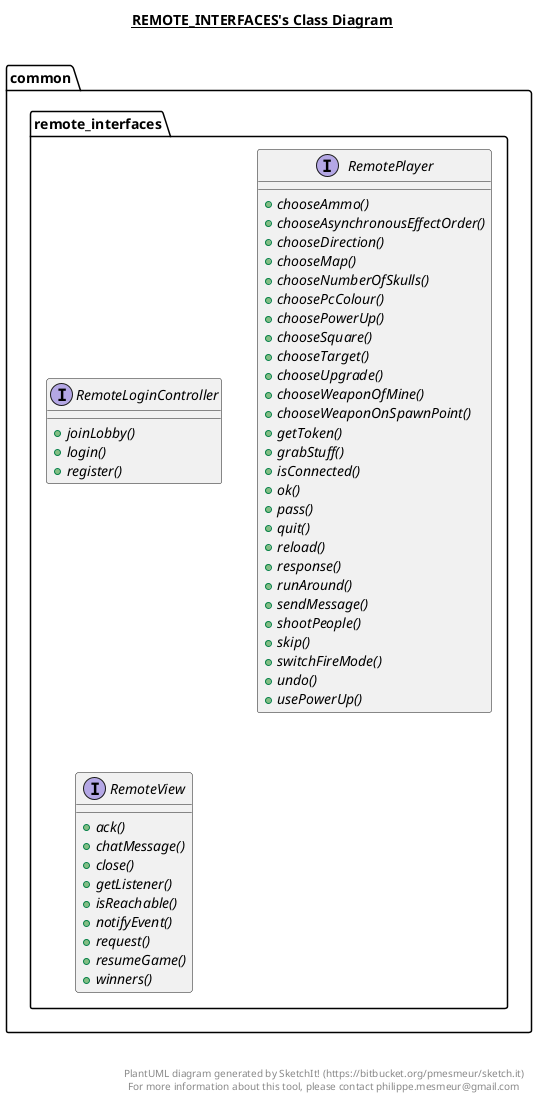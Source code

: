 @startuml

title __REMOTE_INTERFACES's Class Diagram__\n

  namespace common {
    namespace remote_interfaces {
      interface common.remote_interfaces.RemoteLoginController {
          {abstract} + joinLobby()
          {abstract} + login()
          {abstract} + register()
      }
    }
  }
  

  namespace common {
    namespace remote_interfaces {
      interface common.remote_interfaces.RemotePlayer {
          {abstract} + chooseAmmo()
          {abstract} + chooseAsynchronousEffectOrder()
          {abstract} + chooseDirection()
          {abstract} + chooseMap()
          {abstract} + chooseNumberOfSkulls()
          {abstract} + choosePcColour()
          {abstract} + choosePowerUp()
          {abstract} + chooseSquare()
          {abstract} + chooseTarget()
          {abstract} + chooseUpgrade()
          {abstract} + chooseWeaponOfMine()
          {abstract} + chooseWeaponOnSpawnPoint()
          {abstract} + getToken()
          {abstract} + grabStuff()
          {abstract} + isConnected()
          {abstract} + ok()
          {abstract} + pass()
          {abstract} + quit()
          {abstract} + reload()
          {abstract} + response()
          {abstract} + runAround()
          {abstract} + sendMessage()
          {abstract} + shootPeople()
          {abstract} + skip()
          {abstract} + switchFireMode()
          {abstract} + undo()
          {abstract} + usePowerUp()
      }
    }
  }
  

  namespace common {
    namespace remote_interfaces {
      interface common.remote_interfaces.RemoteView {
          {abstract} + ack()
          {abstract} + chatMessage()
          {abstract} + close()
          {abstract} + getListener()
          {abstract} + isReachable()
          {abstract} + notifyEvent()
          {abstract} + request()
          {abstract} + resumeGame()
          {abstract} + winners()
      }
    }
  }
  



right footer


PlantUML diagram generated by SketchIt! (https://bitbucket.org/pmesmeur/sketch.it)
For more information about this tool, please contact philippe.mesmeur@gmail.com
endfooter

@enduml
